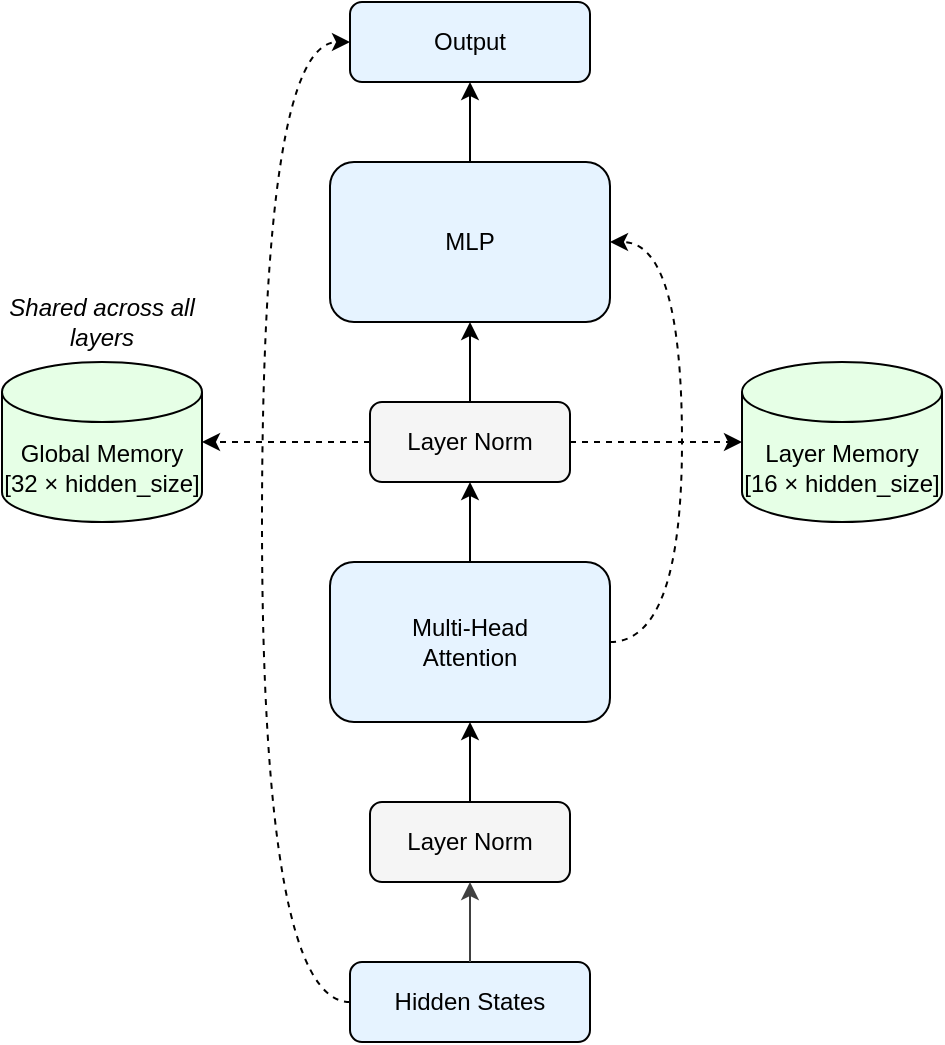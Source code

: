<mxfile version="24.8.4">
  <diagram name="Page-1" id="BNjqO_U-ip7hN5Ylay93">
    <mxGraphModel dx="1195" dy="683" grid="1" gridSize="10" guides="1" tooltips="1" connect="1" arrows="1" fold="1" page="1" pageScale="1" pageWidth="827" pageHeight="1169" math="0" shadow="0">
      <root>
        <mxCell id="0" />
        <mxCell id="1" parent="0" />
        <mxCell id="7ALhebWWjywCs4MrrUen-18" style="edgeStyle=orthogonalEdgeStyle;rounded=0;orthogonalLoop=1;jettySize=auto;html=1;entryX=0;entryY=0.5;entryDx=0;entryDy=0;curved=1;dashed=1;exitX=0;exitY=0.5;exitDx=0;exitDy=0;" parent="1" source="2" target="9" edge="1">
          <mxGeometry relative="1" as="geometry">
            <Array as="points">
              <mxPoint x="310" y="740" />
              <mxPoint x="310" y="260" />
            </Array>
          </mxGeometry>
        </mxCell>
        <mxCell id="2" value="Hidden States" style="rounded=1;whiteSpace=wrap;html=1;fillColor=#E6F3FF;strokeColor=#000000;" parent="1" vertex="1">
          <mxGeometry x="354" y="720" width="120" height="40" as="geometry" />
        </mxCell>
        <mxCell id="7ALhebWWjywCs4MrrUen-11" style="edgeStyle=orthogonalEdgeStyle;rounded=0;orthogonalLoop=1;jettySize=auto;html=1;" parent="1" source="3" target="4" edge="1">
          <mxGeometry relative="1" as="geometry" />
        </mxCell>
        <mxCell id="3" value="Layer Norm" style="rounded=1;whiteSpace=wrap;html=1;fillColor=#F5F5F5;strokeColor=#000000;" parent="1" vertex="1">
          <mxGeometry x="364" y="640" width="100" height="40" as="geometry" />
        </mxCell>
        <mxCell id="7ALhebWWjywCs4MrrUen-13" style="edgeStyle=orthogonalEdgeStyle;rounded=0;orthogonalLoop=1;jettySize=auto;html=1;entryX=0.5;entryY=1;entryDx=0;entryDy=0;" parent="1" source="4" target="5" edge="1">
          <mxGeometry relative="1" as="geometry" />
        </mxCell>
        <mxCell id="7ALhebWWjywCs4MrrUen-20" style="edgeStyle=orthogonalEdgeStyle;rounded=0;orthogonalLoop=1;jettySize=auto;html=1;entryX=1;entryY=0.5;entryDx=0;entryDy=0;curved=1;dashed=1;exitX=1;exitY=0.5;exitDx=0;exitDy=0;" parent="1" source="4" target="8" edge="1">
          <mxGeometry relative="1" as="geometry">
            <Array as="points">
              <mxPoint x="520" y="560" />
              <mxPoint x="520" y="360" />
            </Array>
          </mxGeometry>
        </mxCell>
        <mxCell id="4" value="Multi-Head&#xa;Attention" style="rounded=1;whiteSpace=wrap;html=1;fillColor=#E6F3FF;strokeColor=#000000;" parent="1" vertex="1">
          <mxGeometry x="344" y="520" width="140" height="80" as="geometry" />
        </mxCell>
        <mxCell id="7ALhebWWjywCs4MrrUen-16" style="edgeStyle=orthogonalEdgeStyle;rounded=0;orthogonalLoop=1;jettySize=auto;html=1;" parent="1" source="5" target="8" edge="1">
          <mxGeometry relative="1" as="geometry" />
        </mxCell>
        <mxCell id="7ALhebWWjywCs4MrrUen-21" style="edgeStyle=orthogonalEdgeStyle;rounded=0;orthogonalLoop=1;jettySize=auto;html=1;dashed=1;" parent="1" source="5" target="6" edge="1">
          <mxGeometry relative="1" as="geometry" />
        </mxCell>
        <mxCell id="7ALhebWWjywCs4MrrUen-22" style="edgeStyle=orthogonalEdgeStyle;rounded=0;orthogonalLoop=1;jettySize=auto;html=1;dashed=1;" parent="1" source="5" target="7" edge="1">
          <mxGeometry relative="1" as="geometry" />
        </mxCell>
        <mxCell id="5" value="Layer Norm" style="rounded=1;whiteSpace=wrap;html=1;fillColor=#F5F5F5;strokeColor=#000000;" parent="1" vertex="1">
          <mxGeometry x="364" y="440" width="100" height="40" as="geometry" />
        </mxCell>
        <mxCell id="7" value="Layer Memory&#xa;[16 × hidden_size]" style="shape=cylinder3;whiteSpace=wrap;html=1;boundedLbl=1;backgroundOutline=1;size=15;fillColor=#E6FFE6;strokeColor=#000000;" parent="1" vertex="1">
          <mxGeometry x="550" y="420" width="100" height="80" as="geometry" />
        </mxCell>
        <mxCell id="7ALhebWWjywCs4MrrUen-17" style="edgeStyle=orthogonalEdgeStyle;rounded=0;orthogonalLoop=1;jettySize=auto;html=1;" parent="1" source="8" target="9" edge="1">
          <mxGeometry relative="1" as="geometry" />
        </mxCell>
        <mxCell id="8" value="MLP" style="rounded=1;whiteSpace=wrap;html=1;fillColor=#E6F3FF;strokeColor=#000000;" parent="1" vertex="1">
          <mxGeometry x="344" y="320" width="140" height="80" as="geometry" />
        </mxCell>
        <mxCell id="9" value="Output" style="rounded=1;whiteSpace=wrap;html=1;fillColor=#E6F3FF;strokeColor=#000000;" parent="1" vertex="1">
          <mxGeometry x="354" y="240" width="120" height="40" as="geometry" />
        </mxCell>
        <mxCell id="10" value="" style="endArrow=classic;html=1;strokeColor=#404040;" parent="1" source="2" target="3" edge="1">
          <mxGeometry width="50" height="50" relative="1" as="geometry" />
        </mxCell>
        <mxCell id="7ALhebWWjywCs4MrrUen-19" value="" style="group" parent="1" vertex="1" connectable="0">
          <mxGeometry x="180" y="390" width="100" height="110" as="geometry" />
        </mxCell>
        <mxCell id="6" value="Global Memory&#xa;[32 × hidden_size]" style="shape=cylinder3;whiteSpace=wrap;html=1;boundedLbl=1;backgroundOutline=1;size=15;fillColor=#E6FFE6;strokeColor=#000000;" parent="7ALhebWWjywCs4MrrUen-19" vertex="1">
          <mxGeometry y="30" width="100" height="80" as="geometry" />
        </mxCell>
        <mxCell id="11" value="Shared across all layers" style="text;html=1;strokeColor=none;fillColor=none;align=center;verticalAlign=middle;whiteSpace=wrap;rounded=0;fontStyle=2;" parent="7ALhebWWjywCs4MrrUen-19" vertex="1">
          <mxGeometry width="100" height="20" as="geometry" />
        </mxCell>
      </root>
    </mxGraphModel>
  </diagram>
</mxfile>
